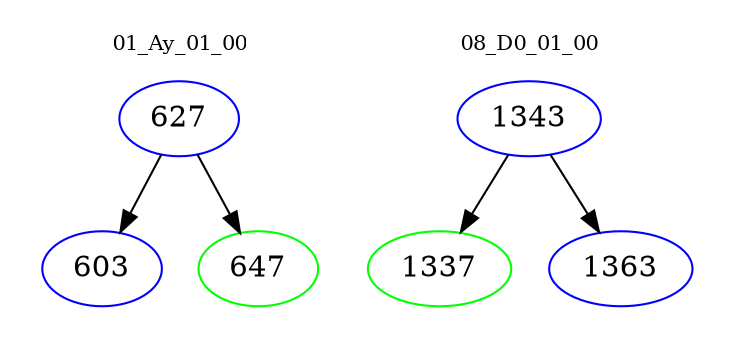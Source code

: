 digraph{
subgraph cluster_0 {
color = white
label = "01_Ay_01_00";
fontsize=10;
T0_627 [label="627", color="blue"]
T0_627 -> T0_603 [color="black"]
T0_603 [label="603", color="blue"]
T0_627 -> T0_647 [color="black"]
T0_647 [label="647", color="green"]
}
subgraph cluster_1 {
color = white
label = "08_D0_01_00";
fontsize=10;
T1_1343 [label="1343", color="blue"]
T1_1343 -> T1_1337 [color="black"]
T1_1337 [label="1337", color="green"]
T1_1343 -> T1_1363 [color="black"]
T1_1363 [label="1363", color="blue"]
}
}
